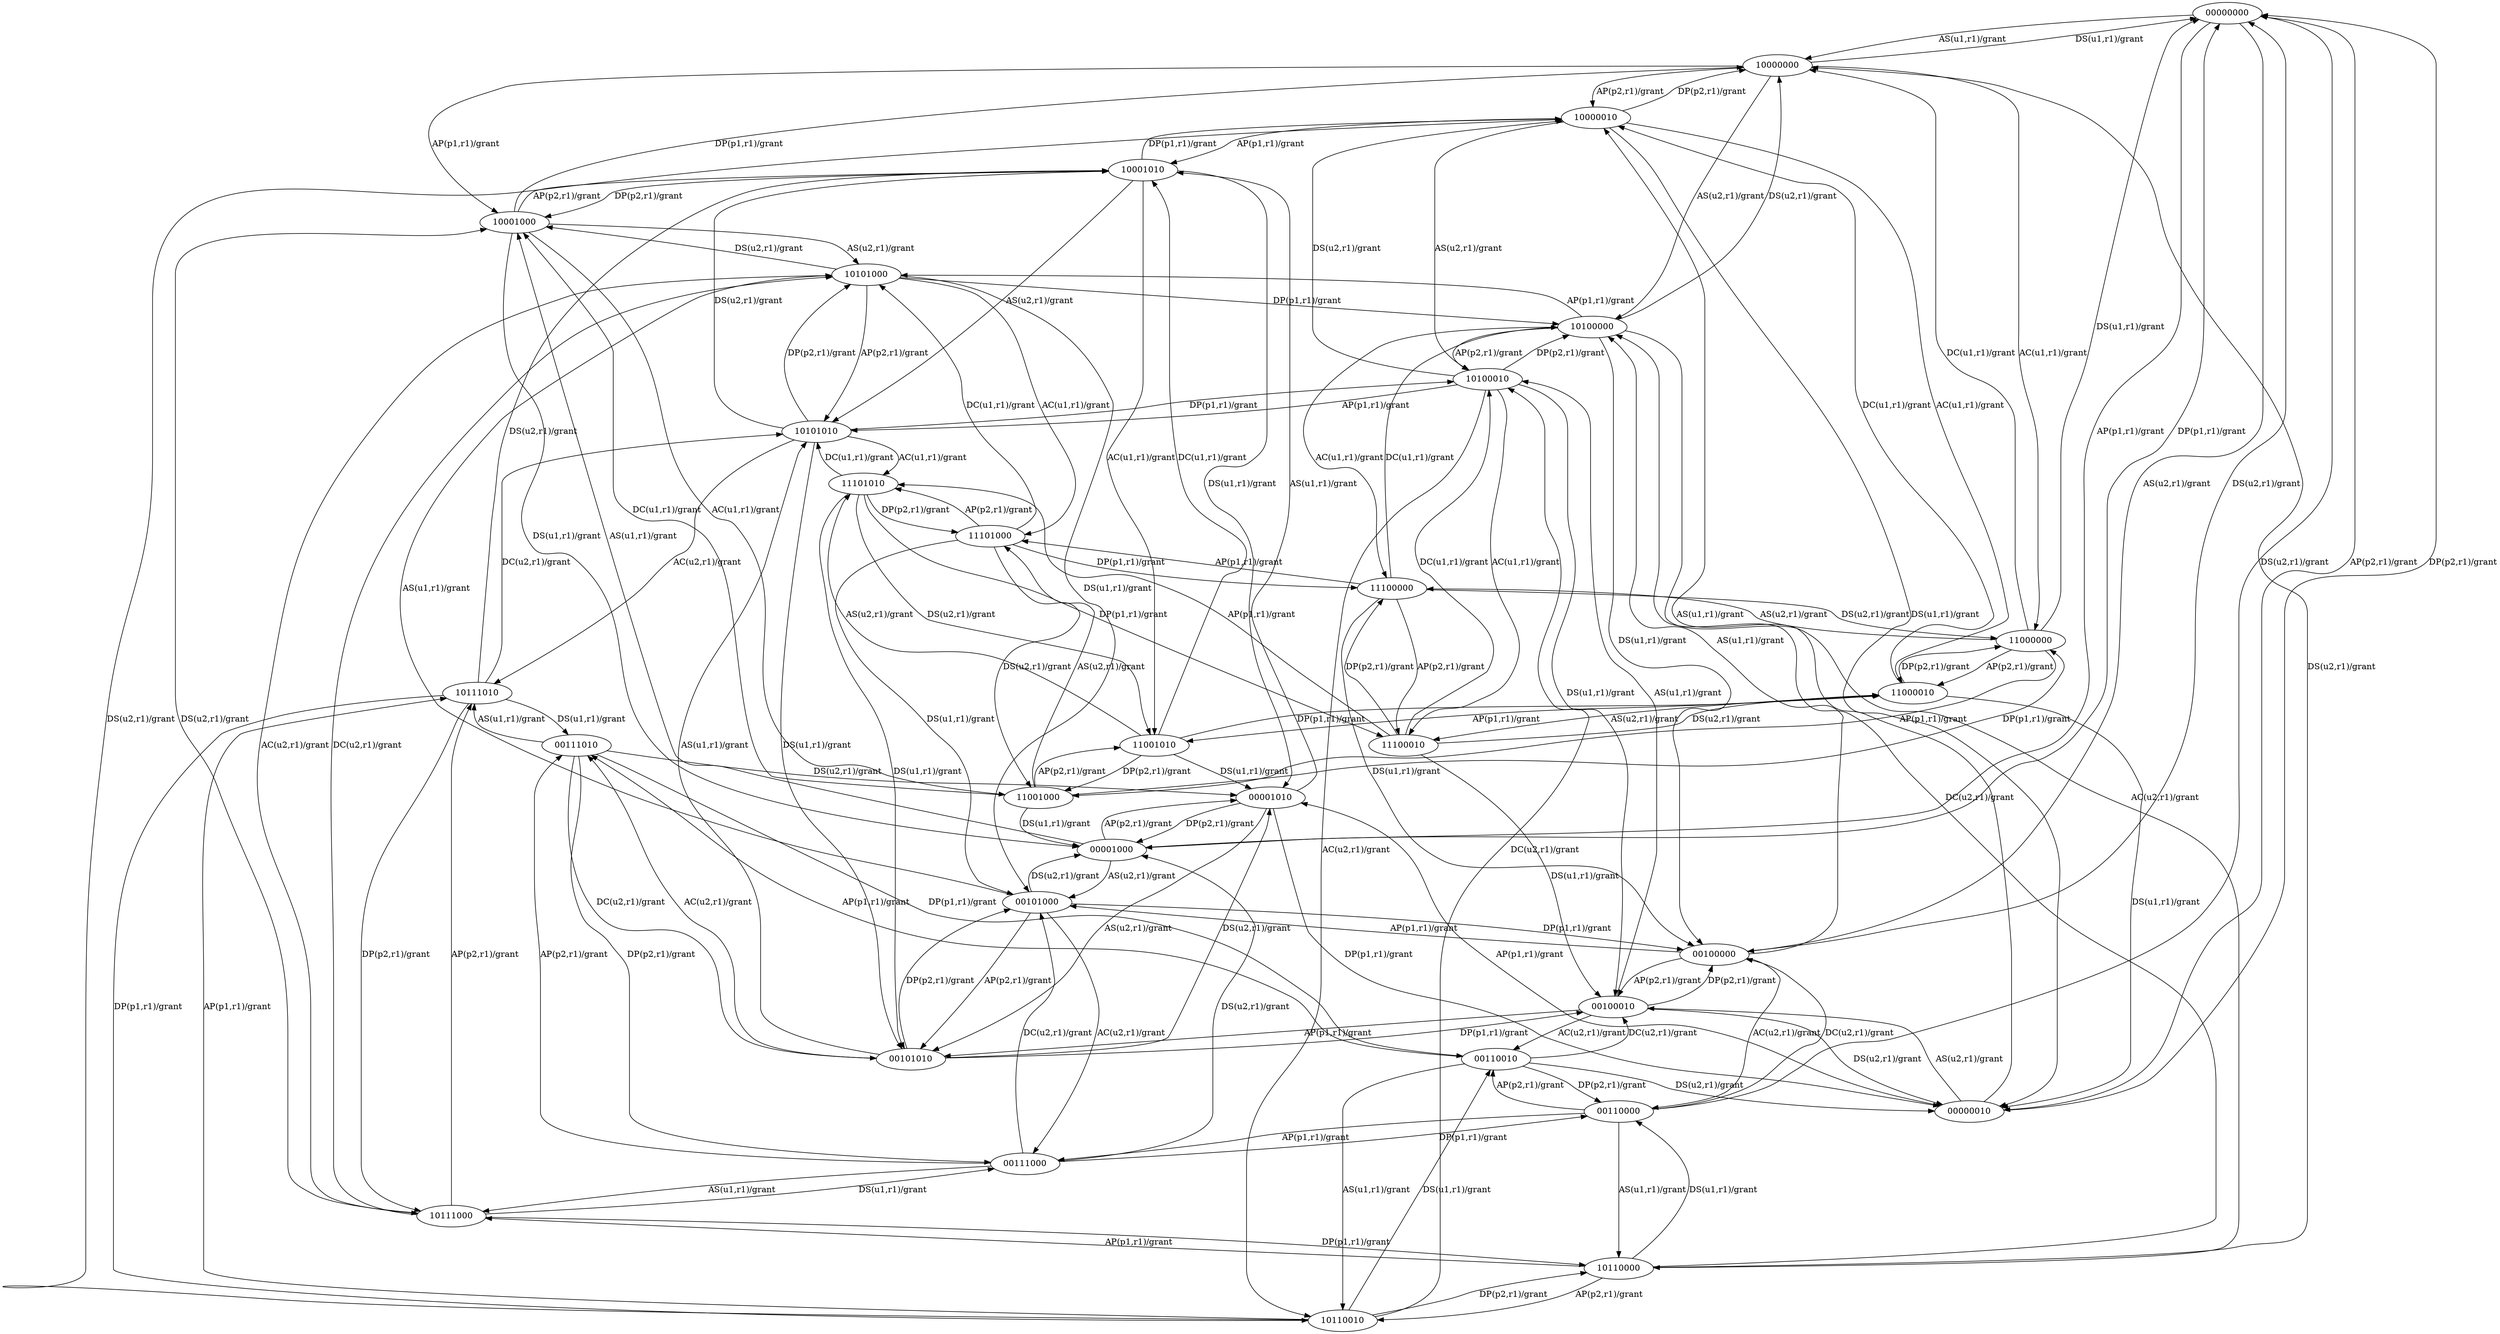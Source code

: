 digraph rbac2Fsm {
  00000000 -> 10000000 [ label ="AS(u1,r1)/grant"];
  00000000 -> 00100000 [ label ="AS(u2,r1)/grant"];
  00000000 -> 00001000 [ label ="AP(p1,r1)/grant"];
  00000000 -> 00000010 [ label ="AP(p2,r1)/grant"];
  10000000 -> 00000000 [ label ="DS(u1,r1)/grant"];
  10000000 -> 11000000 [ label ="AC(u1,r1)/grant"];
  10000000 -> 10100000 [ label ="AS(u2,r1)/grant"];
  10000000 -> 10001000 [ label ="AP(p1,r1)/grant"];
  10000000 -> 10000010 [ label ="AP(p2,r1)/grant"];
  00100000 -> 10100000 [ label ="AS(u1,r1)/grant"];
  00100000 -> 00000000 [ label ="DS(u2,r1)/grant"];
  00100000 -> 00110000 [ label ="AC(u2,r1)/grant"];
  00100000 -> 00101000 [ label ="AP(p1,r1)/grant"];
  00100000 -> 00100010 [ label ="AP(p2,r1)/grant"];
  00001000 -> 10001000 [ label ="AS(u1,r1)/grant"];
  00001000 -> 00101000 [ label ="AS(u2,r1)/grant"];
  00001000 -> 00000000 [ label ="DP(p1,r1)/grant"];
  00001000 -> 00001010 [ label ="AP(p2,r1)/grant"];
  00000010 -> 10000010 [ label ="AS(u1,r1)/grant"];
  00000010 -> 00100010 [ label ="AS(u2,r1)/grant"];
  00000010 -> 00001010 [ label ="AP(p1,r1)/grant"];
  00000010 -> 00000000 [ label ="DP(p2,r1)/grant"];
  11000000 -> 00000000 [ label ="DS(u1,r1)/grant"];
  11000000 -> 10000000 [ label ="DC(u1,r1)/grant"];
  11000000 -> 11100000 [ label ="AS(u2,r1)/grant"];
  11000000 -> 11001000 [ label ="AP(p1,r1)/grant"];
  11000000 -> 11000010 [ label ="AP(p2,r1)/grant"];
  10100000 -> 00100000 [ label ="DS(u1,r1)/grant"];
  10100000 -> 11100000 [ label ="AC(u1,r1)/grant"];
  10100000 -> 10000000 [ label ="DS(u2,r1)/grant"];
  10100000 -> 10110000 [ label ="AC(u2,r1)/grant"];
  10100000 -> 10101000 [ label ="AP(p1,r1)/grant"];
  10100000 -> 10100010 [ label ="AP(p2,r1)/grant"];
  10001000 -> 00001000 [ label ="DS(u1,r1)/grant"];
  10001000 -> 11001000 [ label ="AC(u1,r1)/grant"];
  10001000 -> 10101000 [ label ="AS(u2,r1)/grant"];
  10001000 -> 10000000 [ label ="DP(p1,r1)/grant"];
  10001000 -> 10001010 [ label ="AP(p2,r1)/grant"];
  10000010 -> 00000010 [ label ="DS(u1,r1)/grant"];
  10000010 -> 11000010 [ label ="AC(u1,r1)/grant"];
  10000010 -> 10100010 [ label ="AS(u2,r1)/grant"];
  10000010 -> 10001010 [ label ="AP(p1,r1)/grant"];
  10000010 -> 10000000 [ label ="DP(p2,r1)/grant"];
  00110000 -> 10110000 [ label ="AS(u1,r1)/grant"];
  00110000 -> 00000000 [ label ="DS(u2,r1)/grant"];
  00110000 -> 00100000 [ label ="DC(u2,r1)/grant"];
  00110000 -> 00111000 [ label ="AP(p1,r1)/grant"];
  00110000 -> 00110010 [ label ="AP(p2,r1)/grant"];
  00101000 -> 10101000 [ label ="AS(u1,r1)/grant"];
  00101000 -> 00001000 [ label ="DS(u2,r1)/grant"];
  00101000 -> 00111000 [ label ="AC(u2,r1)/grant"];
  00101000 -> 00100000 [ label ="DP(p1,r1)/grant"];
  00101000 -> 00101010 [ label ="AP(p2,r1)/grant"];
  00100010 -> 10100010 [ label ="AS(u1,r1)/grant"];
  00100010 -> 00000010 [ label ="DS(u2,r1)/grant"];
  00100010 -> 00110010 [ label ="AC(u2,r1)/grant"];
  00100010 -> 00101010 [ label ="AP(p1,r1)/grant"];
  00100010 -> 00100000 [ label ="DP(p2,r1)/grant"];
  00001010 -> 10001010 [ label ="AS(u1,r1)/grant"];
  00001010 -> 00101010 [ label ="AS(u2,r1)/grant"];
  00001010 -> 00000010 [ label ="DP(p1,r1)/grant"];
  00001010 -> 00001000 [ label ="DP(p2,r1)/grant"];
  11100000 -> 00100000 [ label ="DS(u1,r1)/grant"];
  11100000 -> 10100000 [ label ="DC(u1,r1)/grant"];
  11100000 -> 11000000 [ label ="DS(u2,r1)/grant"];
  11100000 -> 11101000 [ label ="AP(p1,r1)/grant"];
  11100000 -> 11100010 [ label ="AP(p2,r1)/grant"];
  11001000 -> 00001000 [ label ="DS(u1,r1)/grant"];
  11001000 -> 10001000 [ label ="DC(u1,r1)/grant"];
  11001000 -> 11101000 [ label ="AS(u2,r1)/grant"];
  11001000 -> 11000000 [ label ="DP(p1,r1)/grant"];
  11001000 -> 11001010 [ label ="AP(p2,r1)/grant"];
  11000010 -> 00000010 [ label ="DS(u1,r1)/grant"];
  11000010 -> 10000010 [ label ="DC(u1,r1)/grant"];
  11000010 -> 11100010 [ label ="AS(u2,r1)/grant"];
  11000010 -> 11001010 [ label ="AP(p1,r1)/grant"];
  11000010 -> 11000000 [ label ="DP(p2,r1)/grant"];
  10110000 -> 00110000 [ label ="DS(u1,r1)/grant"];
  10110000 -> 10000000 [ label ="DS(u2,r1)/grant"];
  10110000 -> 10100000 [ label ="DC(u2,r1)/grant"];
  10110000 -> 10111000 [ label ="AP(p1,r1)/grant"];
  10110000 -> 10110010 [ label ="AP(p2,r1)/grant"];
  10101000 -> 00101000 [ label ="DS(u1,r1)/grant"];
  10101000 -> 11101000 [ label ="AC(u1,r1)/grant"];
  10101000 -> 10001000 [ label ="DS(u2,r1)/grant"];
  10101000 -> 10111000 [ label ="AC(u2,r1)/grant"];
  10101000 -> 10100000 [ label ="DP(p1,r1)/grant"];
  10101000 -> 10101010 [ label ="AP(p2,r1)/grant"];
  10100010 -> 00100010 [ label ="DS(u1,r1)/grant"];
  10100010 -> 11100010 [ label ="AC(u1,r1)/grant"];
  10100010 -> 10000010 [ label ="DS(u2,r1)/grant"];
  10100010 -> 10110010 [ label ="AC(u2,r1)/grant"];
  10100010 -> 10101010 [ label ="AP(p1,r1)/grant"];
  10100010 -> 10100000 [ label ="DP(p2,r1)/grant"];
  10001010 -> 00001010 [ label ="DS(u1,r1)/grant"];
  10001010 -> 11001010 [ label ="AC(u1,r1)/grant"];
  10001010 -> 10101010 [ label ="AS(u2,r1)/grant"];
  10001010 -> 10000010 [ label ="DP(p1,r1)/grant"];
  10001010 -> 10001000 [ label ="DP(p2,r1)/grant"];
  00111000 -> 10111000 [ label ="AS(u1,r1)/grant"];
  00111000 -> 00001000 [ label ="DS(u2,r1)/grant"];
  00111000 -> 00101000 [ label ="DC(u2,r1)/grant"];
  00111000 -> 00110000 [ label ="DP(p1,r1)/grant"];
  00111000 -> 00111010 [ label ="AP(p2,r1)/grant"];
  00110010 -> 10110010 [ label ="AS(u1,r1)/grant"];
  00110010 -> 00000010 [ label ="DS(u2,r1)/grant"];
  00110010 -> 00100010 [ label ="DC(u2,r1)/grant"];
  00110010 -> 00111010 [ label ="AP(p1,r1)/grant"];
  00110010 -> 00110000 [ label ="DP(p2,r1)/grant"];
  00101010 -> 10101010 [ label ="AS(u1,r1)/grant"];
  00101010 -> 00001010 [ label ="DS(u2,r1)/grant"];
  00101010 -> 00111010 [ label ="AC(u2,r1)/grant"];
  00101010 -> 00100010 [ label ="DP(p1,r1)/grant"];
  00101010 -> 00101000 [ label ="DP(p2,r1)/grant"];
  11101000 -> 00101000 [ label ="DS(u1,r1)/grant"];
  11101000 -> 10101000 [ label ="DC(u1,r1)/grant"];
  11101000 -> 11001000 [ label ="DS(u2,r1)/grant"];
  11101000 -> 11100000 [ label ="DP(p1,r1)/grant"];
  11101000 -> 11101010 [ label ="AP(p2,r1)/grant"];
  11100010 -> 00100010 [ label ="DS(u1,r1)/grant"];
  11100010 -> 10100010 [ label ="DC(u1,r1)/grant"];
  11100010 -> 11000010 [ label ="DS(u2,r1)/grant"];
  11100010 -> 11101010 [ label ="AP(p1,r1)/grant"];
  11100010 -> 11100000 [ label ="DP(p2,r1)/grant"];
  11001010 -> 00001010 [ label ="DS(u1,r1)/grant"];
  11001010 -> 10001010 [ label ="DC(u1,r1)/grant"];
  11001010 -> 11101010 [ label ="AS(u2,r1)/grant"];
  11001010 -> 11000010 [ label ="DP(p1,r1)/grant"];
  11001010 -> 11001000 [ label ="DP(p2,r1)/grant"];
  10111000 -> 00111000 [ label ="DS(u1,r1)/grant"];
  10111000 -> 10001000 [ label ="DS(u2,r1)/grant"];
  10111000 -> 10101000 [ label ="DC(u2,r1)/grant"];
  10111000 -> 10110000 [ label ="DP(p1,r1)/grant"];
  10111000 -> 10111010 [ label ="AP(p2,r1)/grant"];
  10110010 -> 00110010 [ label ="DS(u1,r1)/grant"];
  10110010 -> 10000010 [ label ="DS(u2,r1)/grant"];
  10110010 -> 10100010 [ label ="DC(u2,r1)/grant"];
  10110010 -> 10111010 [ label ="AP(p1,r1)/grant"];
  10110010 -> 10110000 [ label ="DP(p2,r1)/grant"];
  10101010 -> 00101010 [ label ="DS(u1,r1)/grant"];
  10101010 -> 11101010 [ label ="AC(u1,r1)/grant"];
  10101010 -> 10001010 [ label ="DS(u2,r1)/grant"];
  10101010 -> 10111010 [ label ="AC(u2,r1)/grant"];
  10101010 -> 10100010 [ label ="DP(p1,r1)/grant"];
  10101010 -> 10101000 [ label ="DP(p2,r1)/grant"];
  00111010 -> 10111010 [ label ="AS(u1,r1)/grant"];
  00111010 -> 00001010 [ label ="DS(u2,r1)/grant"];
  00111010 -> 00101010 [ label ="DC(u2,r1)/grant"];
  00111010 -> 00110010 [ label ="DP(p1,r1)/grant"];
  00111010 -> 00111000 [ label ="DP(p2,r1)/grant"];
  11101010 -> 00101010 [ label ="DS(u1,r1)/grant"];
  11101010 -> 10101010 [ label ="DC(u1,r1)/grant"];
  11101010 -> 11001010 [ label ="DS(u2,r1)/grant"];
  11101010 -> 11100010 [ label ="DP(p1,r1)/grant"];
  11101010 -> 11101000 [ label ="DP(p2,r1)/grant"];
  10111010 -> 00111010 [ label ="DS(u1,r1)/grant"];
  10111010 -> 10001010 [ label ="DS(u2,r1)/grant"];
  10111010 -> 10101010 [ label ="DC(u2,r1)/grant"];
  10111010 -> 10110010 [ label ="DP(p1,r1)/grant"];
  10111010 -> 10111000 [ label ="DP(p2,r1)/grant"];
}
